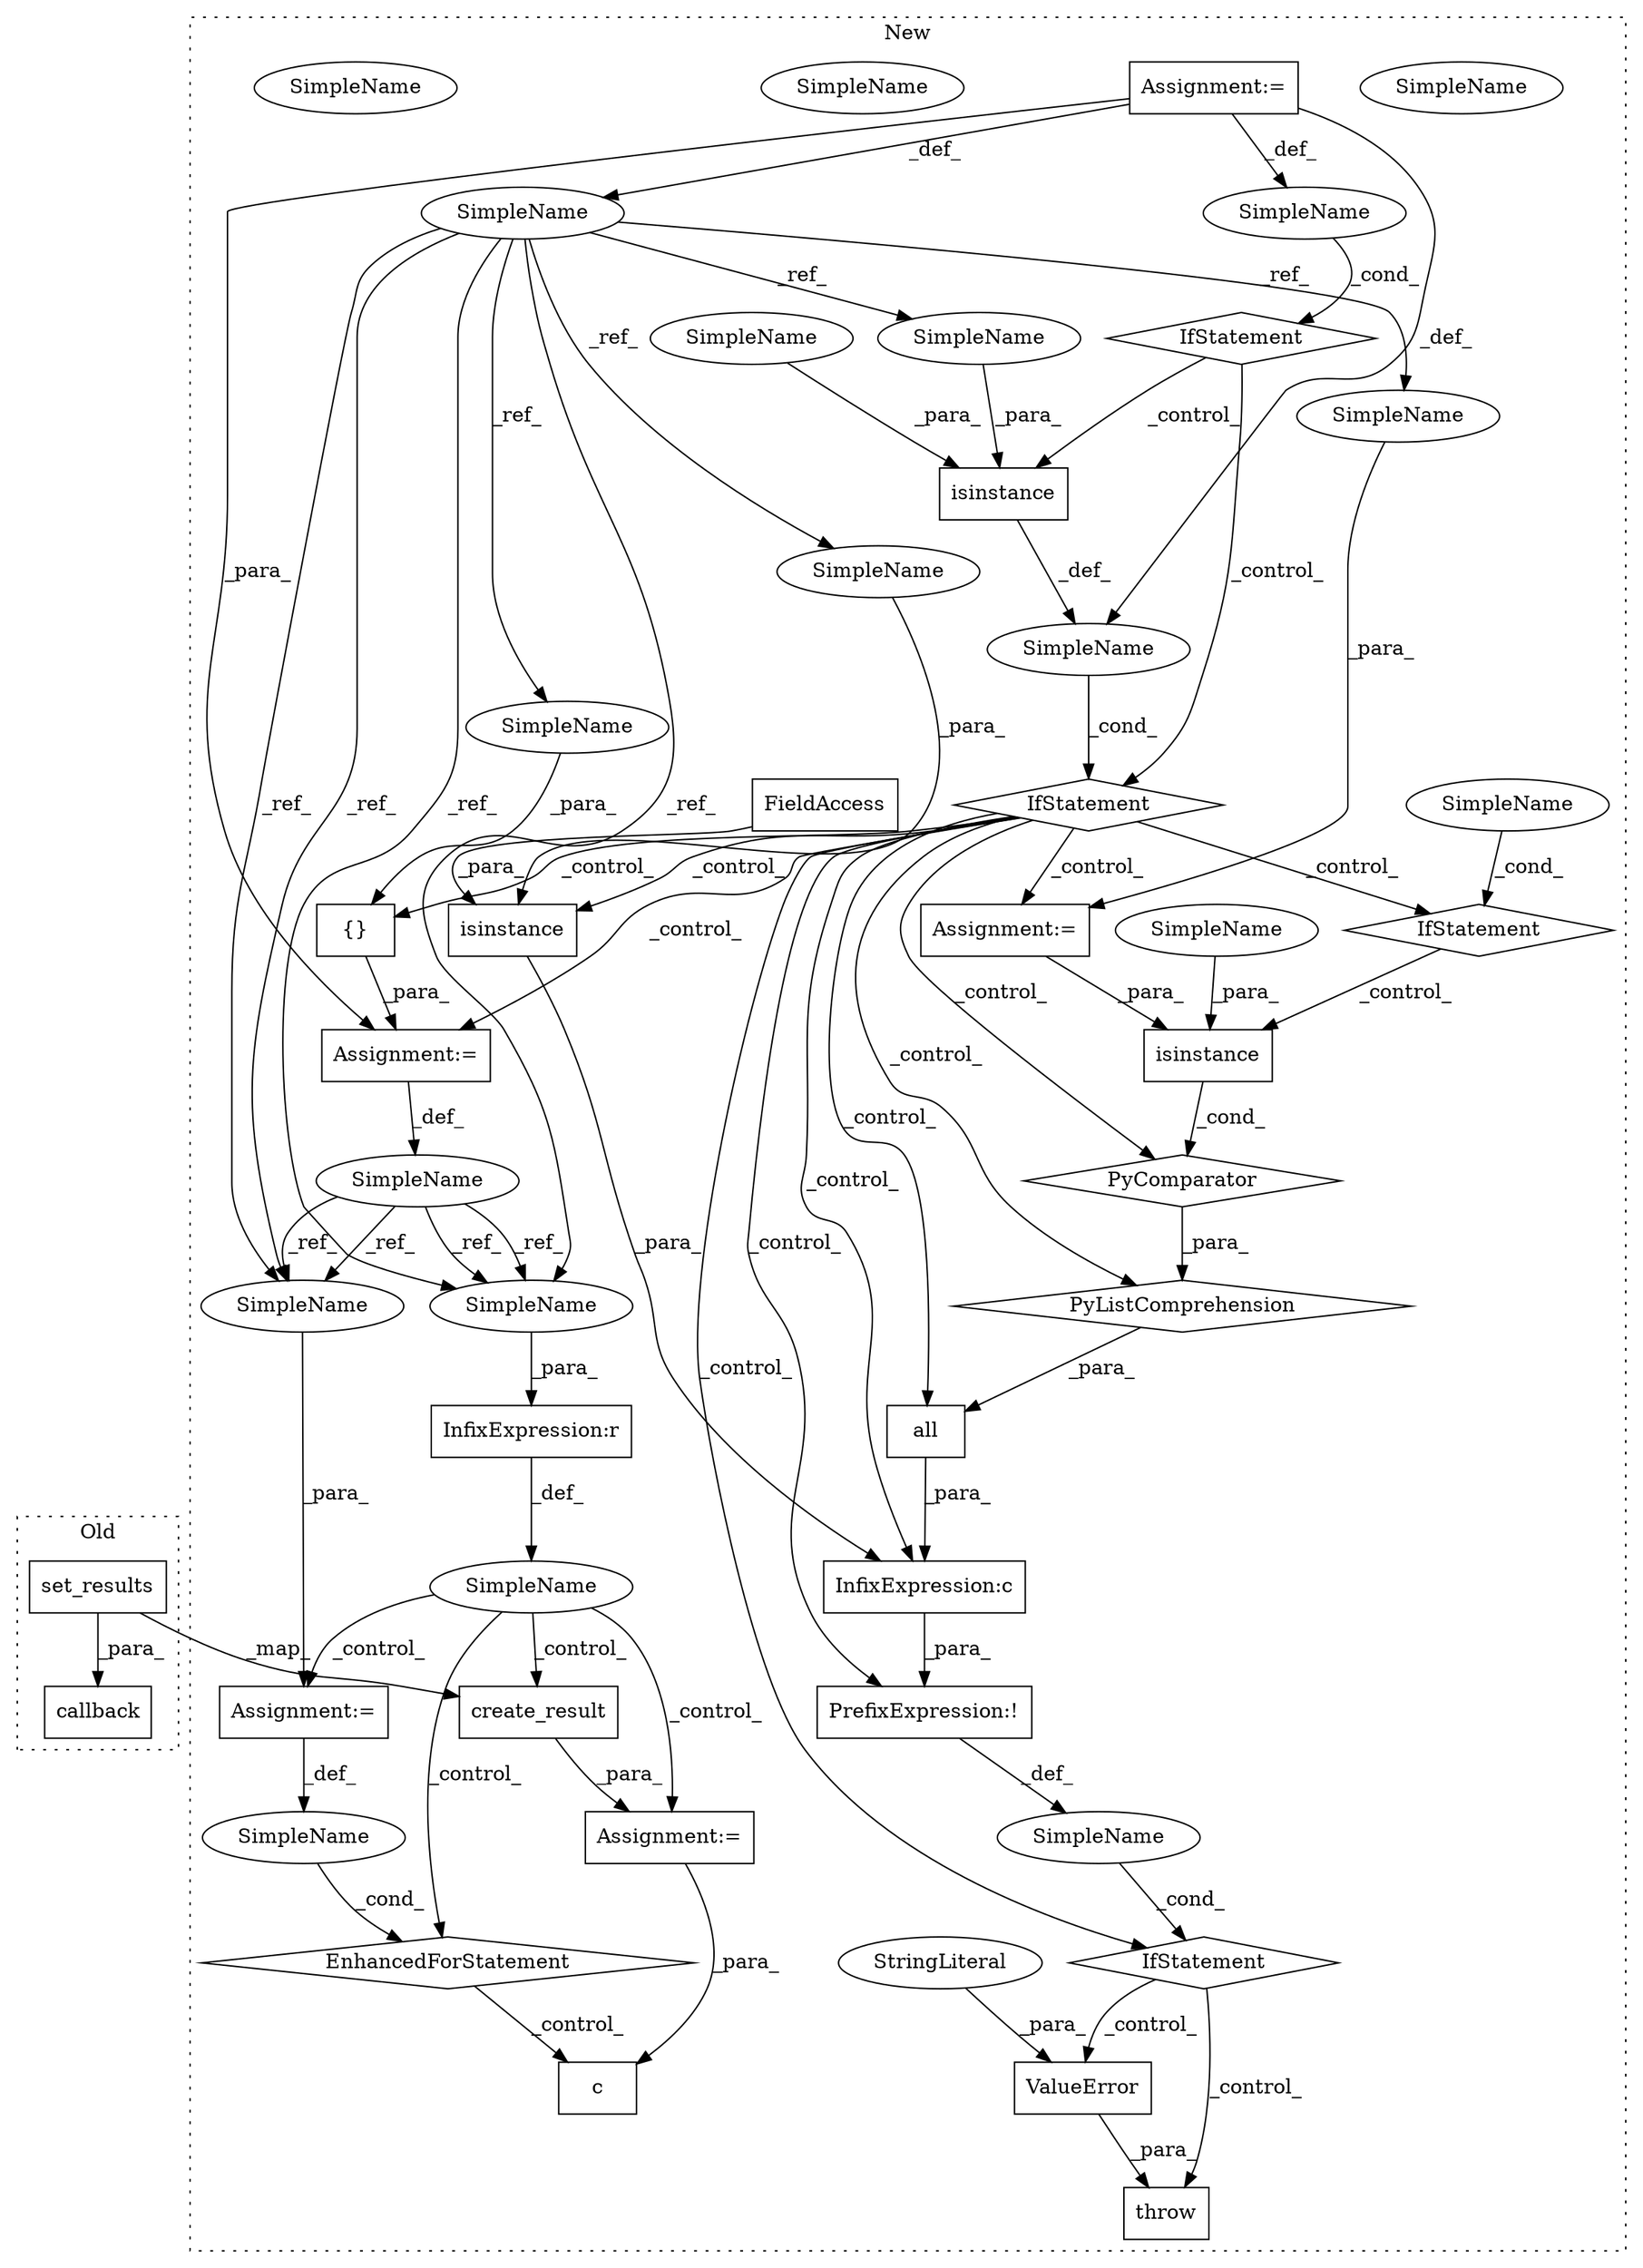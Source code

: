digraph G {
subgraph cluster0 {
1 [label="callback" a="32" s="2309,2375" l="9,1" shape="box"];
14 [label="set_results" a="32" s="2318,2374" l="12,1" shape="box"];
label = "Old";
style="dotted";
}
subgraph cluster1 {
2 [label="all" a="32" s="1079,1214" l="17,-5" shape="box"];
3 [label="PyComparator" a="113" s="1182" l="24" shape="diamond"];
4 [label="isinstance" a="32" s="953,981" l="11,1" shape="box"];
5 [label="PrefixExpression:!" a="38" s="1048" l="1" shape="box"];
6 [label="{}" a="4" s="1012,1021" l="1,1" shape="box"];
7 [label="c" a="32" s="2921,2931" l="2,1" shape="box"];
8 [label="InfixExpression:c" a="27" s="1075" l="4" shape="box"];
9 [label="SimpleName" a="42" s="" l="" shape="ellipse"];
10 [label="EnhancedForStatement" a="70" s="2830,2907" l="61,2" shape="diamond"];
11 [label="SimpleName" a="42" s="665" l="8" shape="ellipse"];
12 [label="SimpleName" a="42" s="" l="" shape="ellipse"];
13 [label="create_result" a="32" s="2761,2819" l="14,1" shape="box"];
15 [label="isinstance" a="32" s="1096,1117" l="11,1" shape="box"];
16 [label="PyListComprehension" a="109" s="1096" l="118" shape="diamond"];
17 [label="SimpleName" a="42" s="" l="" shape="ellipse"];
18 [label="isinstance" a="32" s="1050,1074" l="11,1" shape="box"];
19 [label="SimpleName" a="42" s="2895" l="1" shape="ellipse"];
20 [label="InfixExpression:r" a="27" s="2732" l="4" shape="box"];
21 [label="throw" a="53" s="1222" l="6" shape="box"];
22 [label="SimpleName" a="42" s="" l="" shape="ellipse"];
23 [label="IfStatement" a="25" s="1044,1210" l="4,2" shape="diamond"];
24 [label="SimpleName" a="42" s="1201" l="5" shape="ellipse"];
25 [label="IfStatement" a="25" s="1182" l="24" shape="diamond"];
26 [label="FieldAccess" a="22" s="1070" l="4" shape="box"];
27 [label="IfStatement" a="25" s="919,939" l="4,2" shape="diamond"];
28 [label="ValueError" a="32" s="1228,1301" l="11,1" shape="box"];
29 [label="IfStatement" a="25" s="949,982" l="4,2" shape="diamond"];
30 [label="SimpleName" a="42" s="994" l="8" shape="ellipse"];
31 [label="Assignment:=" a="7" s="2830,2907" l="61,2" shape="box"];
32 [label="Assignment:=" a="7" s="665" l="8" shape="box"];
33 [label="Assignment:=" a="7" s="1182" l="24" shape="box"];
34 [label="Assignment:=" a="7" s="2760" l="1" shape="box"];
35 [label="Assignment:=" a="7" s="1002" l="1" shape="box"];
36 [label="StringLiteral" a="45" s="1239" l="62" shape="ellipse"];
37 [label="SimpleName" a="42" s="973" l="8" shape="ellipse"];
38 [label="SimpleName" a="42" s="1109" l="8" shape="ellipse"];
39 [label="SimpleName" a="42" s="1201" l="5" shape="ellipse"];
40 [label="SimpleName" a="42" s="2899" l="8" shape="ellipse"];
41 [label="SimpleName" a="42" s="2724" l="8" shape="ellipse"];
42 [label="SimpleName" a="42" s="1061" l="8" shape="ellipse"];
43 [label="SimpleName" a="42" s="1013" l="8" shape="ellipse"];
44 [label="SimpleName" a="42" s="964" l="8" shape="ellipse"];
45 [label="SimpleName" a="42" s="1189" l="8" shape="ellipse"];
46 [label="SimpleName" a="42" s="2724" l="8" shape="ellipse"];
47 [label="SimpleName" a="42" s="2899" l="8" shape="ellipse"];
label = "New";
style="dotted";
}
2 -> 8 [label="_para_"];
3 -> 16 [label="_para_"];
4 -> 17 [label="_def_"];
5 -> 22 [label="_def_"];
6 -> 35 [label="_para_"];
8 -> 5 [label="_para_"];
9 -> 13 [label="_control_"];
9 -> 31 [label="_control_"];
9 -> 34 [label="_control_"];
9 -> 10 [label="_control_"];
10 -> 7 [label="_control_"];
11 -> 42 [label="_ref_"];
11 -> 46 [label="_ref_"];
11 -> 45 [label="_ref_"];
11 -> 44 [label="_ref_"];
11 -> 47 [label="_ref_"];
11 -> 43 [label="_ref_"];
11 -> 46 [label="_ref_"];
11 -> 47 [label="_ref_"];
12 -> 27 [label="_cond_"];
13 -> 34 [label="_para_"];
14 -> 13 [label="_map_"];
14 -> 1 [label="_para_"];
15 -> 3 [label="_cond_"];
16 -> 2 [label="_para_"];
17 -> 29 [label="_cond_"];
18 -> 8 [label="_para_"];
19 -> 10 [label="_cond_"];
20 -> 9 [label="_def_"];
22 -> 23 [label="_cond_"];
23 -> 21 [label="_control_"];
23 -> 28 [label="_control_"];
25 -> 15 [label="_control_"];
26 -> 18 [label="_para_"];
27 -> 4 [label="_control_"];
27 -> 29 [label="_control_"];
28 -> 21 [label="_para_"];
29 -> 35 [label="_control_"];
29 -> 16 [label="_control_"];
29 -> 5 [label="_control_"];
29 -> 6 [label="_control_"];
29 -> 23 [label="_control_"];
29 -> 18 [label="_control_"];
29 -> 8 [label="_control_"];
29 -> 33 [label="_control_"];
29 -> 2 [label="_control_"];
29 -> 25 [label="_control_"];
29 -> 3 [label="_control_"];
30 -> 47 [label="_ref_"];
30 -> 46 [label="_ref_"];
30 -> 47 [label="_ref_"];
30 -> 46 [label="_ref_"];
31 -> 19 [label="_def_"];
32 -> 17 [label="_def_"];
32 -> 12 [label="_def_"];
32 -> 11 [label="_def_"];
32 -> 35 [label="_para_"];
33 -> 15 [label="_para_"];
34 -> 7 [label="_para_"];
35 -> 30 [label="_def_"];
36 -> 28 [label="_para_"];
37 -> 4 [label="_para_"];
38 -> 15 [label="_para_"];
39 -> 25 [label="_cond_"];
42 -> 18 [label="_para_"];
43 -> 6 [label="_para_"];
44 -> 4 [label="_para_"];
45 -> 33 [label="_para_"];
46 -> 20 [label="_para_"];
47 -> 31 [label="_para_"];
}